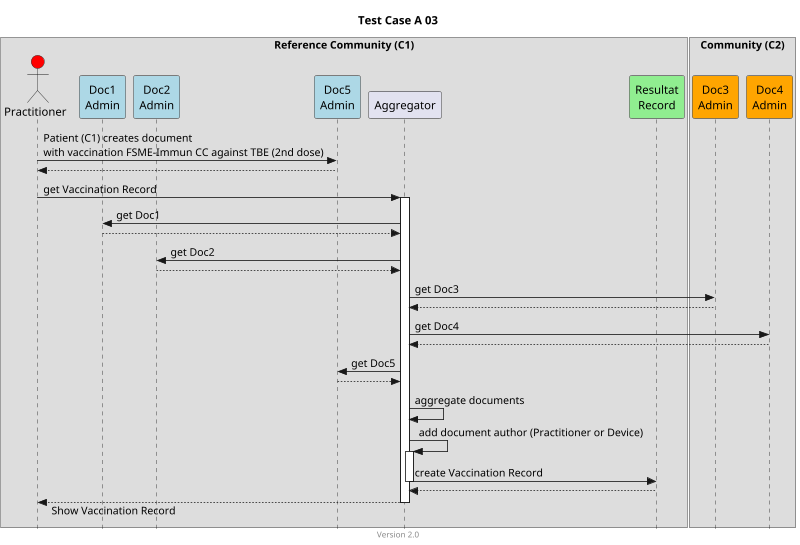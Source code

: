 @startuml
title Test Case A 03
footer Version 2.0
skinparam responseMessageBelowArrow true
skinparam style strictuml
scale max 800 width

box "Reference Community (C1)"
actor "Practitioner" as PAT #red
participant "Doc1\nAdmin" as Doc1 #lightblue
participant "Doc2\nAdmin" as Doc2 #lightblue
participant "Doc5\nAdmin" as Doc5 #lightblue
participant Aggregator as AGG
participant "Resultat\nRecord" as RES #lightgreen
end box

PAT -> Doc5: Patient (C1) creates document\nwith vaccination FSME-Immun CC against TBE (2nd dose)
PAT <-- Doc5

box "Community (C2)"
participant "Doc3\nAdmin" as Doc3 #orange
participant "Doc4\nAdmin" as Doc4 #orange
end box

PAT -> AGG: get Vaccination Record
activate AGG

AGG -> Doc1: get Doc1
AGG <-- Doc1

AGG -> Doc2: get Doc2
AGG <-- Doc2

AGG -> Doc3: get Doc3
AGG <-- Doc3
AGG -> Doc4: get Doc4
AGG <-- Doc4

AGG -> Doc5: get Doc5
AGG <-- Doc5

AGG -> AGG: aggregate documents 
AGG -> AGG: add document author (Practitioner or Device)
activate AGG
AGG -> RES: create Vaccination Record
deactivate AGG
AGG <-- RES

PAT <-- AGG: Show Vaccination Record
deactivate AGG

@enduml
